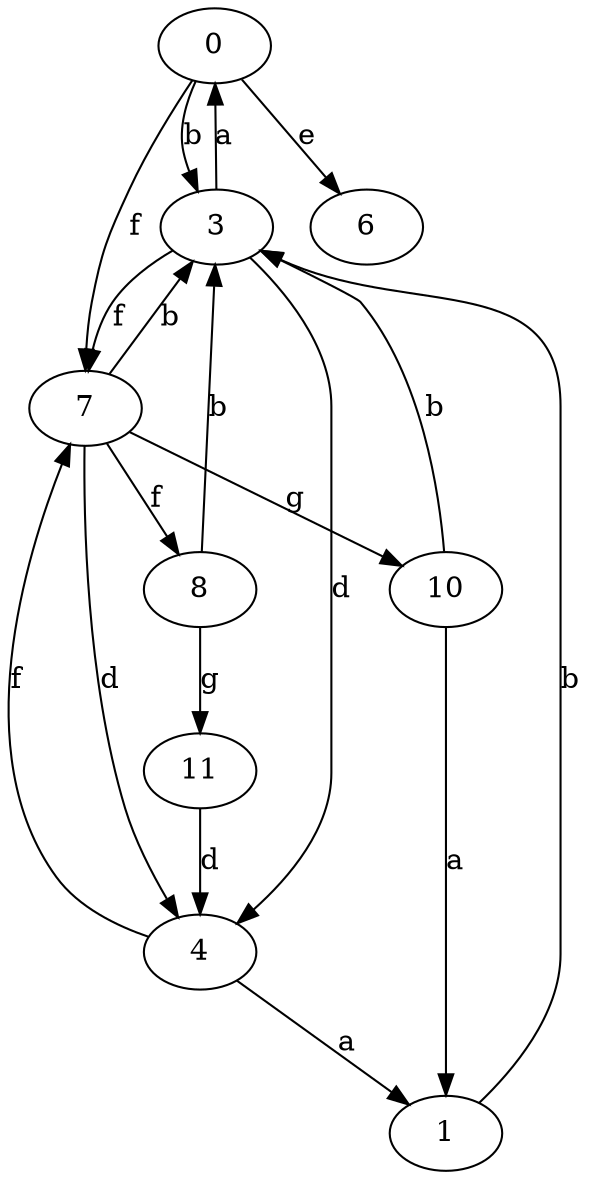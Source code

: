 strict digraph  {
0;
1;
3;
4;
6;
7;
8;
10;
11;
0 -> 3  [label=b];
0 -> 6  [label=e];
0 -> 7  [label=f];
1 -> 3  [label=b];
3 -> 0  [label=a];
3 -> 4  [label=d];
3 -> 7  [label=f];
4 -> 1  [label=a];
4 -> 7  [label=f];
7 -> 3  [label=b];
7 -> 4  [label=d];
7 -> 8  [label=f];
7 -> 10  [label=g];
8 -> 3  [label=b];
8 -> 11  [label=g];
10 -> 1  [label=a];
10 -> 3  [label=b];
11 -> 4  [label=d];
}
